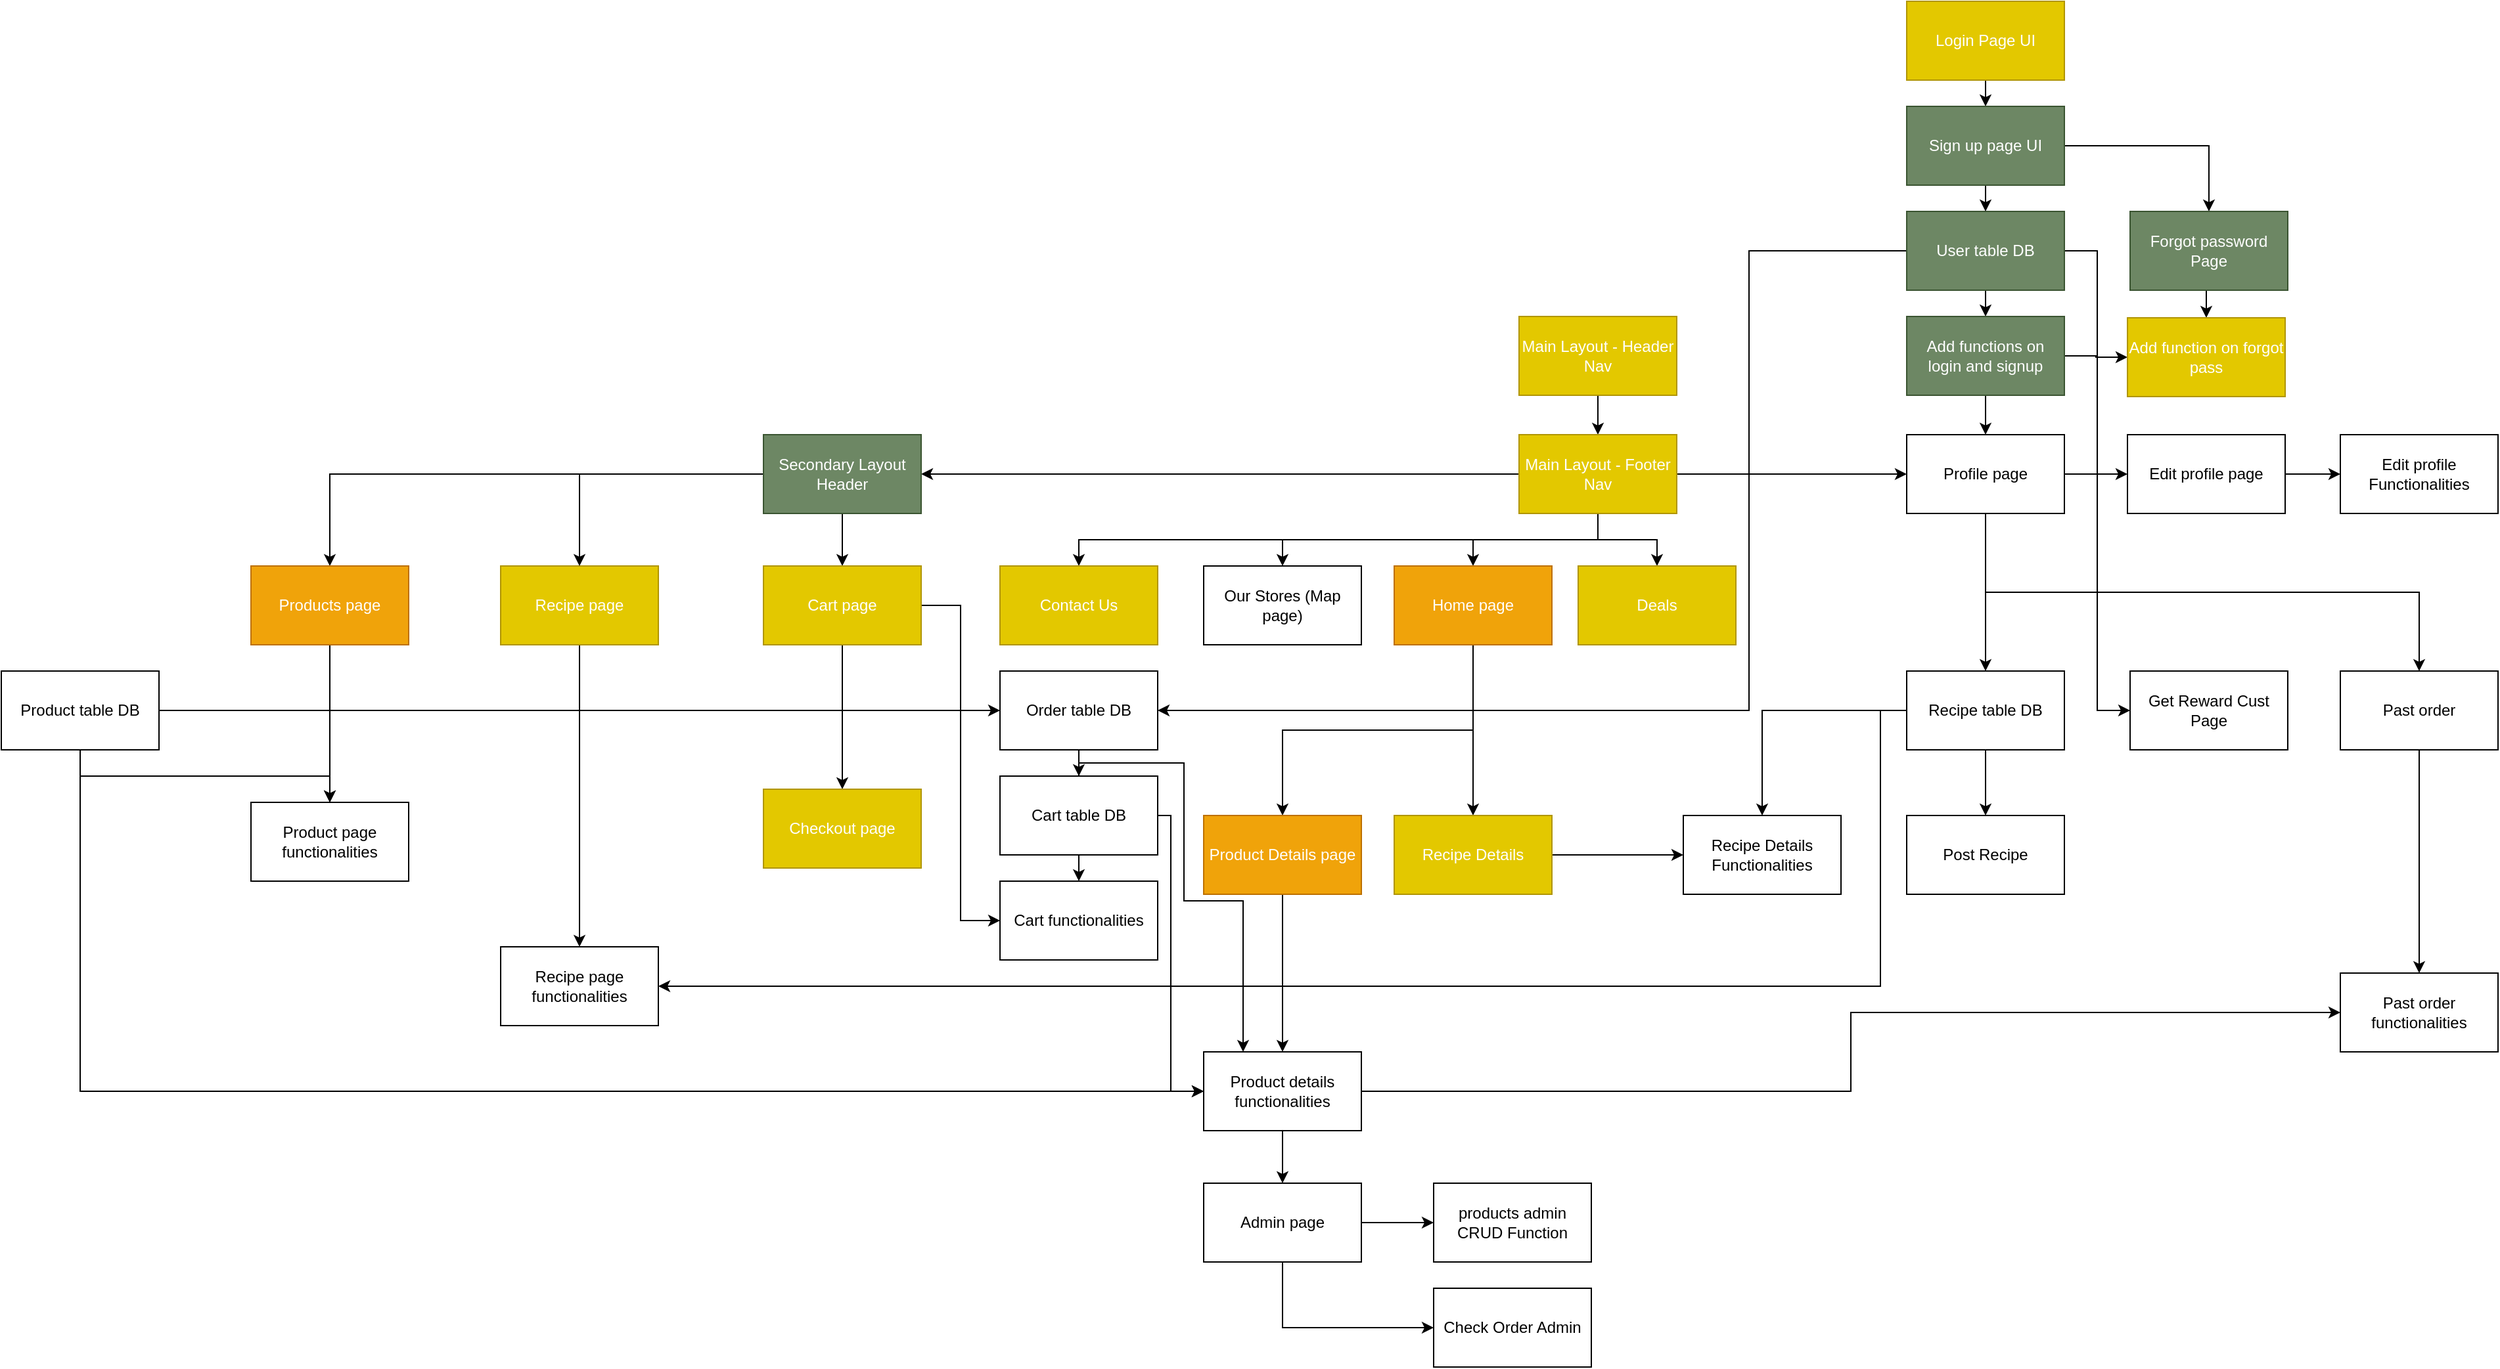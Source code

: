 <mxfile version="14.6.0" type="github">
  <diagram id="EjAZyQlA9bi8Vssz96Cd" name="Page-1">
    <mxGraphModel dx="2763" dy="561" grid="1" gridSize="10" guides="1" tooltips="1" connect="1" arrows="1" fold="1" page="1" pageScale="1" pageWidth="850" pageHeight="1100" math="0" shadow="0">
      <root>
        <mxCell id="0" />
        <mxCell id="1" parent="0" />
        <mxCell id="7hNnC6W6OJ4gPRdMk0Qo-4" style="edgeStyle=orthogonalEdgeStyle;rounded=0;orthogonalLoop=1;jettySize=auto;html=1;exitX=0.5;exitY=1;exitDx=0;exitDy=0;" parent="1" source="7hNnC6W6OJ4gPRdMk0Qo-1" target="7hNnC6W6OJ4gPRdMk0Qo-2" edge="1">
          <mxGeometry relative="1" as="geometry" />
        </mxCell>
        <mxCell id="7hNnC6W6OJ4gPRdMk0Qo-1" value="Main Layout - Header Nav" style="rounded=0;whiteSpace=wrap;html=1;fillColor=#e3c800;strokeColor=#B09500;fontColor=#ffffff;" parent="1" vertex="1">
          <mxGeometry x="65" y="280" width="120" height="60" as="geometry" />
        </mxCell>
        <mxCell id="7hNnC6W6OJ4gPRdMk0Qo-9" style="edgeStyle=orthogonalEdgeStyle;rounded=0;orthogonalLoop=1;jettySize=auto;html=1;exitX=0.5;exitY=1;exitDx=0;exitDy=0;entryX=0.5;entryY=0;entryDx=0;entryDy=0;" parent="1" source="7hNnC6W6OJ4gPRdMk0Qo-2" target="7hNnC6W6OJ4gPRdMk0Qo-6" edge="1">
          <mxGeometry relative="1" as="geometry" />
        </mxCell>
        <mxCell id="7hNnC6W6OJ4gPRdMk0Qo-10" style="edgeStyle=orthogonalEdgeStyle;rounded=0;orthogonalLoop=1;jettySize=auto;html=1;exitX=0.5;exitY=1;exitDx=0;exitDy=0;" parent="1" source="7hNnC6W6OJ4gPRdMk0Qo-2" target="7hNnC6W6OJ4gPRdMk0Qo-7" edge="1">
          <mxGeometry relative="1" as="geometry" />
        </mxCell>
        <mxCell id="7hNnC6W6OJ4gPRdMk0Qo-11" style="edgeStyle=orthogonalEdgeStyle;rounded=0;orthogonalLoop=1;jettySize=auto;html=1;exitX=0.5;exitY=1;exitDx=0;exitDy=0;entryX=0.5;entryY=0;entryDx=0;entryDy=0;" parent="1" source="7hNnC6W6OJ4gPRdMk0Qo-2" target="7hNnC6W6OJ4gPRdMk0Qo-8" edge="1">
          <mxGeometry relative="1" as="geometry" />
        </mxCell>
        <mxCell id="7hNnC6W6OJ4gPRdMk0Qo-16" style="edgeStyle=orthogonalEdgeStyle;rounded=0;orthogonalLoop=1;jettySize=auto;html=1;exitX=1;exitY=0.5;exitDx=0;exitDy=0;entryX=0;entryY=0.5;entryDx=0;entryDy=0;" parent="1" source="7hNnC6W6OJ4gPRdMk0Qo-2" target="7hNnC6W6OJ4gPRdMk0Qo-13" edge="1">
          <mxGeometry relative="1" as="geometry" />
        </mxCell>
        <mxCell id="7hNnC6W6OJ4gPRdMk0Qo-44" style="edgeStyle=orthogonalEdgeStyle;rounded=0;orthogonalLoop=1;jettySize=auto;html=1;exitX=0;exitY=0.5;exitDx=0;exitDy=0;entryX=1;entryY=0.5;entryDx=0;entryDy=0;" parent="1" source="7hNnC6W6OJ4gPRdMk0Qo-2" target="7hNnC6W6OJ4gPRdMk0Qo-43" edge="1">
          <mxGeometry relative="1" as="geometry" />
        </mxCell>
        <mxCell id="ZZ7q-gOLCSSVIoO6FzwP-2" style="edgeStyle=orthogonalEdgeStyle;rounded=0;orthogonalLoop=1;jettySize=auto;html=1;entryX=0.5;entryY=0;entryDx=0;entryDy=0;" parent="1" source="7hNnC6W6OJ4gPRdMk0Qo-2" target="ZZ7q-gOLCSSVIoO6FzwP-1" edge="1">
          <mxGeometry relative="1" as="geometry" />
        </mxCell>
        <mxCell id="7hNnC6W6OJ4gPRdMk0Qo-2" value="Main Layout - Footer Nav" style="rounded=0;whiteSpace=wrap;html=1;fillColor=#e3c800;strokeColor=#B09500;fontColor=#ffffff;" parent="1" vertex="1">
          <mxGeometry x="65" y="370" width="120" height="60" as="geometry" />
        </mxCell>
        <mxCell id="7hNnC6W6OJ4gPRdMk0Qo-30" style="edgeStyle=orthogonalEdgeStyle;rounded=0;orthogonalLoop=1;jettySize=auto;html=1;exitX=0.5;exitY=1;exitDx=0;exitDy=0;entryX=0.5;entryY=0;entryDx=0;entryDy=0;" parent="1" source="7hNnC6W6OJ4gPRdMk0Qo-5" target="7hNnC6W6OJ4gPRdMk0Qo-26" edge="1">
          <mxGeometry relative="1" as="geometry" />
        </mxCell>
        <mxCell id="7hNnC6W6OJ4gPRdMk0Qo-5" value="Login Page UI" style="rounded=0;whiteSpace=wrap;html=1;fillColor=#e3c800;strokeColor=#B09500;fontColor=#ffffff;" parent="1" vertex="1">
          <mxGeometry x="360" y="40" width="120" height="60" as="geometry" />
        </mxCell>
        <mxCell id="7hNnC6W6OJ4gPRdMk0Qo-14" style="edgeStyle=orthogonalEdgeStyle;rounded=0;orthogonalLoop=1;jettySize=auto;html=1;exitX=0.5;exitY=1;exitDx=0;exitDy=0;" parent="1" source="7hNnC6W6OJ4gPRdMk0Qo-6" target="7hNnC6W6OJ4gPRdMk0Qo-12" edge="1">
          <mxGeometry relative="1" as="geometry" />
        </mxCell>
        <mxCell id="7hNnC6W6OJ4gPRdMk0Qo-75" style="edgeStyle=orthogonalEdgeStyle;rounded=0;orthogonalLoop=1;jettySize=auto;html=1;exitX=0.5;exitY=1;exitDx=0;exitDy=0;entryX=0.5;entryY=0;entryDx=0;entryDy=0;" parent="1" source="7hNnC6W6OJ4gPRdMk0Qo-6" target="7hNnC6W6OJ4gPRdMk0Qo-69" edge="1">
          <mxGeometry relative="1" as="geometry" />
        </mxCell>
        <mxCell id="7hNnC6W6OJ4gPRdMk0Qo-6" value="Home page" style="rounded=0;whiteSpace=wrap;html=1;fillColor=#f0a30a;strokeColor=#BD7000;fontColor=#ffffff;" parent="1" vertex="1">
          <mxGeometry x="-30" y="470" width="120" height="60" as="geometry" />
        </mxCell>
        <mxCell id="7hNnC6W6OJ4gPRdMk0Qo-7" value="Our Stores (Map page)" style="rounded=0;whiteSpace=wrap;html=1;" parent="1" vertex="1">
          <mxGeometry x="-175" y="470" width="120" height="60" as="geometry" />
        </mxCell>
        <mxCell id="7hNnC6W6OJ4gPRdMk0Qo-8" value="Contact Us" style="rounded=0;whiteSpace=wrap;html=1;fillColor=#e3c800;strokeColor=#B09500;fontColor=#ffffff;" parent="1" vertex="1">
          <mxGeometry x="-330" y="470" width="120" height="60" as="geometry" />
        </mxCell>
        <mxCell id="7hNnC6W6OJ4gPRdMk0Qo-25" style="edgeStyle=orthogonalEdgeStyle;rounded=0;orthogonalLoop=1;jettySize=auto;html=1;exitX=1;exitY=0.5;exitDx=0;exitDy=0;entryX=0;entryY=0.5;entryDx=0;entryDy=0;" parent="1" source="7hNnC6W6OJ4gPRdMk0Qo-12" target="7hNnC6W6OJ4gPRdMk0Qo-23" edge="1">
          <mxGeometry relative="1" as="geometry" />
        </mxCell>
        <mxCell id="7hNnC6W6OJ4gPRdMk0Qo-12" value="Recipe Details" style="rounded=0;whiteSpace=wrap;html=1;fillColor=#e3c800;strokeColor=#B09500;fontColor=#ffffff;" parent="1" vertex="1">
          <mxGeometry x="-30" y="660" width="120" height="60" as="geometry" />
        </mxCell>
        <mxCell id="7hNnC6W6OJ4gPRdMk0Qo-51" value="" style="edgeStyle=orthogonalEdgeStyle;rounded=0;orthogonalLoop=1;jettySize=auto;html=1;" parent="1" source="7hNnC6W6OJ4gPRdMk0Qo-13" target="7hNnC6W6OJ4gPRdMk0Qo-50" edge="1">
          <mxGeometry relative="1" as="geometry" />
        </mxCell>
        <mxCell id="7hNnC6W6OJ4gPRdMk0Qo-59" value="" style="edgeStyle=orthogonalEdgeStyle;rounded=0;orthogonalLoop=1;jettySize=auto;html=1;" parent="1" source="7hNnC6W6OJ4gPRdMk0Qo-13" target="7hNnC6W6OJ4gPRdMk0Qo-58" edge="1">
          <mxGeometry relative="1" as="geometry" />
        </mxCell>
        <mxCell id="7hNnC6W6OJ4gPRdMk0Qo-113" style="edgeStyle=orthogonalEdgeStyle;rounded=0;orthogonalLoop=1;jettySize=auto;html=1;exitX=0.5;exitY=1;exitDx=0;exitDy=0;" parent="1" source="7hNnC6W6OJ4gPRdMk0Qo-13" target="7hNnC6W6OJ4gPRdMk0Qo-112" edge="1">
          <mxGeometry relative="1" as="geometry" />
        </mxCell>
        <mxCell id="7hNnC6W6OJ4gPRdMk0Qo-13" value="Profile page" style="rounded=0;whiteSpace=wrap;html=1;" parent="1" vertex="1">
          <mxGeometry x="360" y="370" width="120" height="60" as="geometry" />
        </mxCell>
        <mxCell id="7hNnC6W6OJ4gPRdMk0Qo-34" style="edgeStyle=orthogonalEdgeStyle;rounded=0;orthogonalLoop=1;jettySize=auto;html=1;exitX=0.5;exitY=1;exitDx=0;exitDy=0;entryX=0.5;entryY=0;entryDx=0;entryDy=0;" parent="1" source="7hNnC6W6OJ4gPRdMk0Qo-18" target="7hNnC6W6OJ4gPRdMk0Qo-33" edge="1">
          <mxGeometry relative="1" as="geometry" />
        </mxCell>
        <mxCell id="7hNnC6W6OJ4gPRdMk0Qo-84" style="edgeStyle=orthogonalEdgeStyle;rounded=0;orthogonalLoop=1;jettySize=auto;html=1;exitX=1;exitY=0.5;exitDx=0;exitDy=0;entryX=0;entryY=0.5;entryDx=0;entryDy=0;" parent="1" source="7hNnC6W6OJ4gPRdMk0Qo-18" target="7hNnC6W6OJ4gPRdMk0Qo-82" edge="1">
          <mxGeometry relative="1" as="geometry" />
        </mxCell>
        <mxCell id="7hNnC6W6OJ4gPRdMk0Qo-90" style="edgeStyle=orthogonalEdgeStyle;rounded=0;orthogonalLoop=1;jettySize=auto;html=1;exitX=0;exitY=0.5;exitDx=0;exitDy=0;entryX=1;entryY=0.5;entryDx=0;entryDy=0;" parent="1" source="7hNnC6W6OJ4gPRdMk0Qo-18" target="7hNnC6W6OJ4gPRdMk0Qo-88" edge="1">
          <mxGeometry relative="1" as="geometry">
            <Array as="points">
              <mxPoint x="240" y="230" />
              <mxPoint x="240" y="580" />
            </Array>
          </mxGeometry>
        </mxCell>
        <mxCell id="7hNnC6W6OJ4gPRdMk0Qo-18" value="User table DB" style="rounded=0;whiteSpace=wrap;html=1;fillColor=#6d8764;strokeColor=#3A5431;fontColor=#ffffff;" parent="1" vertex="1">
          <mxGeometry x="360" y="200" width="120" height="60" as="geometry" />
        </mxCell>
        <mxCell id="7hNnC6W6OJ4gPRdMk0Qo-21" value="Post Recipe" style="rounded=0;whiteSpace=wrap;html=1;" parent="1" vertex="1">
          <mxGeometry x="360" y="660" width="120" height="60" as="geometry" />
        </mxCell>
        <mxCell id="7hNnC6W6OJ4gPRdMk0Qo-23" value="Recipe Details Functionalities" style="rounded=0;whiteSpace=wrap;html=1;" parent="1" vertex="1">
          <mxGeometry x="190" y="660" width="120" height="60" as="geometry" />
        </mxCell>
        <mxCell id="7hNnC6W6OJ4gPRdMk0Qo-31" style="edgeStyle=orthogonalEdgeStyle;rounded=0;orthogonalLoop=1;jettySize=auto;html=1;exitX=0.5;exitY=1;exitDx=0;exitDy=0;entryX=0.5;entryY=0;entryDx=0;entryDy=0;" parent="1" source="7hNnC6W6OJ4gPRdMk0Qo-26" target="7hNnC6W6OJ4gPRdMk0Qo-18" edge="1">
          <mxGeometry relative="1" as="geometry" />
        </mxCell>
        <mxCell id="7hNnC6W6OJ4gPRdMk0Qo-38" style="edgeStyle=orthogonalEdgeStyle;rounded=0;orthogonalLoop=1;jettySize=auto;html=1;exitX=1;exitY=0.5;exitDx=0;exitDy=0;entryX=0.5;entryY=0;entryDx=0;entryDy=0;" parent="1" source="7hNnC6W6OJ4gPRdMk0Qo-26" target="7hNnC6W6OJ4gPRdMk0Qo-37" edge="1">
          <mxGeometry relative="1" as="geometry" />
        </mxCell>
        <mxCell id="7hNnC6W6OJ4gPRdMk0Qo-26" value="Sign up page UI" style="rounded=0;whiteSpace=wrap;html=1;fillColor=#6d8764;strokeColor=#3A5431;fontColor=#ffffff;" parent="1" vertex="1">
          <mxGeometry x="360" y="120" width="120" height="60" as="geometry" />
        </mxCell>
        <mxCell id="7hNnC6W6OJ4gPRdMk0Qo-35" style="edgeStyle=orthogonalEdgeStyle;rounded=0;orthogonalLoop=1;jettySize=auto;html=1;exitX=0.5;exitY=1;exitDx=0;exitDy=0;entryX=0.5;entryY=0;entryDx=0;entryDy=0;" parent="1" source="7hNnC6W6OJ4gPRdMk0Qo-33" target="7hNnC6W6OJ4gPRdMk0Qo-13" edge="1">
          <mxGeometry relative="1" as="geometry" />
        </mxCell>
        <mxCell id="7hNnC6W6OJ4gPRdMk0Qo-40" style="edgeStyle=orthogonalEdgeStyle;rounded=0;orthogonalLoop=1;jettySize=auto;html=1;exitX=1;exitY=0.5;exitDx=0;exitDy=0;entryX=0;entryY=0.5;entryDx=0;entryDy=0;" parent="1" source="7hNnC6W6OJ4gPRdMk0Qo-33" target="7hNnC6W6OJ4gPRdMk0Qo-39" edge="1">
          <mxGeometry relative="1" as="geometry" />
        </mxCell>
        <mxCell id="7hNnC6W6OJ4gPRdMk0Qo-33" value="Add functions on login and signup" style="rounded=0;whiteSpace=wrap;html=1;fillColor=#6d8764;strokeColor=#3A5431;fontColor=#ffffff;" parent="1" vertex="1">
          <mxGeometry x="360" y="280" width="120" height="60" as="geometry" />
        </mxCell>
        <mxCell id="7hNnC6W6OJ4gPRdMk0Qo-41" style="edgeStyle=orthogonalEdgeStyle;rounded=0;orthogonalLoop=1;jettySize=auto;html=1;exitX=0.5;exitY=1;exitDx=0;exitDy=0;entryX=0.5;entryY=0;entryDx=0;entryDy=0;" parent="1" source="7hNnC6W6OJ4gPRdMk0Qo-37" target="7hNnC6W6OJ4gPRdMk0Qo-39" edge="1">
          <mxGeometry relative="1" as="geometry" />
        </mxCell>
        <mxCell id="7hNnC6W6OJ4gPRdMk0Qo-37" value="Forgot password Page" style="rounded=0;whiteSpace=wrap;html=1;fillColor=#6d8764;strokeColor=#3A5431;fontColor=#ffffff;" parent="1" vertex="1">
          <mxGeometry x="530" y="200" width="120" height="60" as="geometry" />
        </mxCell>
        <mxCell id="7hNnC6W6OJ4gPRdMk0Qo-39" value="Add function on forgot pass" style="rounded=0;whiteSpace=wrap;html=1;fillColor=#e3c800;strokeColor=#B09500;fontColor=#ffffff;" parent="1" vertex="1">
          <mxGeometry x="528" y="281" width="120" height="60" as="geometry" />
        </mxCell>
        <mxCell id="7hNnC6W6OJ4gPRdMk0Qo-55" value="" style="edgeStyle=orthogonalEdgeStyle;rounded=0;orthogonalLoop=1;jettySize=auto;html=1;" parent="1" source="7hNnC6W6OJ4gPRdMk0Qo-42" target="7hNnC6W6OJ4gPRdMk0Qo-54" edge="1">
          <mxGeometry relative="1" as="geometry" />
        </mxCell>
        <mxCell id="7hNnC6W6OJ4gPRdMk0Qo-42" value="Recipe page" style="rounded=0;whiteSpace=wrap;html=1;fillColor=#e3c800;strokeColor=#B09500;fontColor=#ffffff;" parent="1" vertex="1">
          <mxGeometry x="-710" y="470" width="120" height="60" as="geometry" />
        </mxCell>
        <mxCell id="7hNnC6W6OJ4gPRdMk0Qo-46" value="" style="edgeStyle=orthogonalEdgeStyle;rounded=0;orthogonalLoop=1;jettySize=auto;html=1;" parent="1" source="7hNnC6W6OJ4gPRdMk0Qo-43" target="7hNnC6W6OJ4gPRdMk0Qo-42" edge="1">
          <mxGeometry relative="1" as="geometry" />
        </mxCell>
        <mxCell id="7hNnC6W6OJ4gPRdMk0Qo-63" style="edgeStyle=orthogonalEdgeStyle;rounded=0;orthogonalLoop=1;jettySize=auto;html=1;entryX=0.5;entryY=0;entryDx=0;entryDy=0;" parent="1" source="7hNnC6W6OJ4gPRdMk0Qo-43" target="7hNnC6W6OJ4gPRdMk0Qo-62" edge="1">
          <mxGeometry relative="1" as="geometry" />
        </mxCell>
        <mxCell id="7hNnC6W6OJ4gPRdMk0Qo-74" style="edgeStyle=orthogonalEdgeStyle;rounded=0;orthogonalLoop=1;jettySize=auto;html=1;exitX=0;exitY=0.5;exitDx=0;exitDy=0;entryX=0.5;entryY=0;entryDx=0;entryDy=0;" parent="1" source="7hNnC6W6OJ4gPRdMk0Qo-43" target="7hNnC6W6OJ4gPRdMk0Qo-68" edge="1">
          <mxGeometry relative="1" as="geometry" />
        </mxCell>
        <mxCell id="7hNnC6W6OJ4gPRdMk0Qo-43" value="Secondary Layout Header" style="rounded=0;whiteSpace=wrap;html=1;fillColor=#6d8764;strokeColor=#3A5431;fontColor=#ffffff;" parent="1" vertex="1">
          <mxGeometry x="-510" y="370" width="120" height="60" as="geometry" />
        </mxCell>
        <mxCell id="7hNnC6W6OJ4gPRdMk0Qo-52" value="" style="edgeStyle=orthogonalEdgeStyle;rounded=0;orthogonalLoop=1;jettySize=auto;html=1;" parent="1" source="7hNnC6W6OJ4gPRdMk0Qo-50" target="7hNnC6W6OJ4gPRdMk0Qo-21" edge="1">
          <mxGeometry relative="1" as="geometry" />
        </mxCell>
        <mxCell id="7hNnC6W6OJ4gPRdMk0Qo-53" style="edgeStyle=orthogonalEdgeStyle;rounded=0;orthogonalLoop=1;jettySize=auto;html=1;exitX=0;exitY=0.5;exitDx=0;exitDy=0;" parent="1" source="7hNnC6W6OJ4gPRdMk0Qo-50" target="7hNnC6W6OJ4gPRdMk0Qo-23" edge="1">
          <mxGeometry relative="1" as="geometry" />
        </mxCell>
        <mxCell id="7hNnC6W6OJ4gPRdMk0Qo-56" style="edgeStyle=orthogonalEdgeStyle;rounded=0;orthogonalLoop=1;jettySize=auto;html=1;exitX=0;exitY=0.5;exitDx=0;exitDy=0;entryX=1;entryY=0.5;entryDx=0;entryDy=0;" parent="1" source="7hNnC6W6OJ4gPRdMk0Qo-50" target="7hNnC6W6OJ4gPRdMk0Qo-54" edge="1">
          <mxGeometry relative="1" as="geometry">
            <Array as="points">
              <mxPoint x="340" y="580" />
              <mxPoint x="340" y="790" />
            </Array>
          </mxGeometry>
        </mxCell>
        <mxCell id="7hNnC6W6OJ4gPRdMk0Qo-50" value="Recipe table DB" style="rounded=0;whiteSpace=wrap;html=1;" parent="1" vertex="1">
          <mxGeometry x="360" y="550" width="120" height="60" as="geometry" />
        </mxCell>
        <mxCell id="7hNnC6W6OJ4gPRdMk0Qo-54" value="Recipe page functionalities" style="rounded=0;whiteSpace=wrap;html=1;" parent="1" vertex="1">
          <mxGeometry x="-710" y="760" width="120" height="60" as="geometry" />
        </mxCell>
        <mxCell id="7hNnC6W6OJ4gPRdMk0Qo-61" value="" style="edgeStyle=orthogonalEdgeStyle;rounded=0;orthogonalLoop=1;jettySize=auto;html=1;" parent="1" source="7hNnC6W6OJ4gPRdMk0Qo-58" target="7hNnC6W6OJ4gPRdMk0Qo-60" edge="1">
          <mxGeometry relative="1" as="geometry" />
        </mxCell>
        <mxCell id="7hNnC6W6OJ4gPRdMk0Qo-58" value="Edit profile page" style="rounded=0;whiteSpace=wrap;html=1;" parent="1" vertex="1">
          <mxGeometry x="528" y="370" width="120" height="60" as="geometry" />
        </mxCell>
        <mxCell id="7hNnC6W6OJ4gPRdMk0Qo-60" value="Edit profile Functionalities" style="rounded=0;whiteSpace=wrap;html=1;" parent="1" vertex="1">
          <mxGeometry x="690" y="370" width="120" height="60" as="geometry" />
        </mxCell>
        <mxCell id="7hNnC6W6OJ4gPRdMk0Qo-67" style="edgeStyle=orthogonalEdgeStyle;rounded=0;orthogonalLoop=1;jettySize=auto;html=1;exitX=0.5;exitY=1;exitDx=0;exitDy=0;" parent="1" source="7hNnC6W6OJ4gPRdMk0Qo-62" target="7hNnC6W6OJ4gPRdMk0Qo-66" edge="1">
          <mxGeometry relative="1" as="geometry" />
        </mxCell>
        <mxCell id="7hNnC6W6OJ4gPRdMk0Qo-78" style="edgeStyle=orthogonalEdgeStyle;rounded=0;orthogonalLoop=1;jettySize=auto;html=1;exitX=1;exitY=0.5;exitDx=0;exitDy=0;entryX=0;entryY=0.5;entryDx=0;entryDy=0;" parent="1" source="7hNnC6W6OJ4gPRdMk0Qo-62" target="7hNnC6W6OJ4gPRdMk0Qo-77" edge="1">
          <mxGeometry relative="1" as="geometry" />
        </mxCell>
        <mxCell id="7hNnC6W6OJ4gPRdMk0Qo-62" value="Cart page" style="rounded=0;whiteSpace=wrap;html=1;fillColor=#e3c800;strokeColor=#B09500;fontColor=#ffffff;" parent="1" vertex="1">
          <mxGeometry x="-510" y="470" width="120" height="60" as="geometry" />
        </mxCell>
        <mxCell id="7hNnC6W6OJ4gPRdMk0Qo-66" value="Checkout page" style="rounded=0;whiteSpace=wrap;html=1;fillColor=#e3c800;strokeColor=#B09500;fontColor=#ffffff;" parent="1" vertex="1">
          <mxGeometry x="-510" y="640" width="120" height="60" as="geometry" />
        </mxCell>
        <mxCell id="7hNnC6W6OJ4gPRdMk0Qo-87" value="" style="edgeStyle=orthogonalEdgeStyle;rounded=0;orthogonalLoop=1;jettySize=auto;html=1;" parent="1" source="7hNnC6W6OJ4gPRdMk0Qo-68" target="7hNnC6W6OJ4gPRdMk0Qo-72" edge="1">
          <mxGeometry relative="1" as="geometry" />
        </mxCell>
        <mxCell id="7hNnC6W6OJ4gPRdMk0Qo-68" value="Products page" style="rounded=0;whiteSpace=wrap;html=1;fillColor=#f0a30a;strokeColor=#BD7000;fontColor=#ffffff;" parent="1" vertex="1">
          <mxGeometry x="-900" y="470" width="120" height="60" as="geometry" />
        </mxCell>
        <mxCell id="7hNnC6W6OJ4gPRdMk0Qo-71" style="edgeStyle=orthogonalEdgeStyle;rounded=0;orthogonalLoop=1;jettySize=auto;html=1;exitX=0.5;exitY=1;exitDx=0;exitDy=0;entryX=0.5;entryY=0;entryDx=0;entryDy=0;" parent="1" source="7hNnC6W6OJ4gPRdMk0Qo-69" target="7hNnC6W6OJ4gPRdMk0Qo-70" edge="1">
          <mxGeometry relative="1" as="geometry" />
        </mxCell>
        <mxCell id="7hNnC6W6OJ4gPRdMk0Qo-69" value="Product Details page" style="rounded=0;whiteSpace=wrap;html=1;fillColor=#f0a30a;strokeColor=#BD7000;fontColor=#ffffff;" parent="1" vertex="1">
          <mxGeometry x="-175" y="660" width="120" height="60" as="geometry" />
        </mxCell>
        <mxCell id="7hNnC6W6OJ4gPRdMk0Qo-107" style="edgeStyle=orthogonalEdgeStyle;rounded=0;orthogonalLoop=1;jettySize=auto;html=1;exitX=0.5;exitY=1;exitDx=0;exitDy=0;entryX=0.5;entryY=0;entryDx=0;entryDy=0;" parent="1" source="7hNnC6W6OJ4gPRdMk0Qo-70" target="7hNnC6W6OJ4gPRdMk0Qo-106" edge="1">
          <mxGeometry relative="1" as="geometry" />
        </mxCell>
        <mxCell id="7hNnC6W6OJ4gPRdMk0Qo-115" style="edgeStyle=orthogonalEdgeStyle;rounded=0;orthogonalLoop=1;jettySize=auto;html=1;exitX=1;exitY=0.5;exitDx=0;exitDy=0;entryX=0;entryY=0.5;entryDx=0;entryDy=0;" parent="1" source="7hNnC6W6OJ4gPRdMk0Qo-70" target="7hNnC6W6OJ4gPRdMk0Qo-114" edge="1">
          <mxGeometry relative="1" as="geometry" />
        </mxCell>
        <mxCell id="7hNnC6W6OJ4gPRdMk0Qo-70" value="Product details functionalities" style="rounded=0;whiteSpace=wrap;html=1;" parent="1" vertex="1">
          <mxGeometry x="-175" y="840" width="120" height="60" as="geometry" />
        </mxCell>
        <mxCell id="7hNnC6W6OJ4gPRdMk0Qo-72" value="Product page functionalities" style="rounded=0;whiteSpace=wrap;html=1;" parent="1" vertex="1">
          <mxGeometry x="-900" y="650" width="120" height="60" as="geometry" />
        </mxCell>
        <mxCell id="7hNnC6W6OJ4gPRdMk0Qo-79" style="edgeStyle=orthogonalEdgeStyle;rounded=0;orthogonalLoop=1;jettySize=auto;html=1;exitX=0.5;exitY=1;exitDx=0;exitDy=0;entryX=0.5;entryY=0;entryDx=0;entryDy=0;" parent="1" source="7hNnC6W6OJ4gPRdMk0Qo-73" target="7hNnC6W6OJ4gPRdMk0Qo-72" edge="1">
          <mxGeometry relative="1" as="geometry" />
        </mxCell>
        <mxCell id="7hNnC6W6OJ4gPRdMk0Qo-85" style="edgeStyle=orthogonalEdgeStyle;rounded=0;orthogonalLoop=1;jettySize=auto;html=1;exitX=0.5;exitY=1;exitDx=0;exitDy=0;entryX=0;entryY=0.5;entryDx=0;entryDy=0;" parent="1" source="7hNnC6W6OJ4gPRdMk0Qo-73" target="7hNnC6W6OJ4gPRdMk0Qo-70" edge="1">
          <mxGeometry relative="1" as="geometry" />
        </mxCell>
        <mxCell id="7hNnC6W6OJ4gPRdMk0Qo-89" style="edgeStyle=orthogonalEdgeStyle;rounded=0;orthogonalLoop=1;jettySize=auto;html=1;exitX=1;exitY=0.5;exitDx=0;exitDy=0;" parent="1" source="7hNnC6W6OJ4gPRdMk0Qo-73" target="7hNnC6W6OJ4gPRdMk0Qo-88" edge="1">
          <mxGeometry relative="1" as="geometry" />
        </mxCell>
        <mxCell id="7hNnC6W6OJ4gPRdMk0Qo-73" value="Product table DB" style="rounded=0;whiteSpace=wrap;html=1;" parent="1" vertex="1">
          <mxGeometry x="-1090" y="550" width="120" height="60" as="geometry" />
        </mxCell>
        <mxCell id="7hNnC6W6OJ4gPRdMk0Qo-77" value="Cart functionalities" style="rounded=0;whiteSpace=wrap;html=1;" parent="1" vertex="1">
          <mxGeometry x="-330" y="710" width="120" height="60" as="geometry" />
        </mxCell>
        <mxCell id="7hNnC6W6OJ4gPRdMk0Qo-82" value="Get Reward Cust Page" style="rounded=0;whiteSpace=wrap;html=1;" parent="1" vertex="1">
          <mxGeometry x="530" y="550" width="120" height="60" as="geometry" />
        </mxCell>
        <mxCell id="7hNnC6W6OJ4gPRdMk0Qo-94" style="edgeStyle=orthogonalEdgeStyle;rounded=0;orthogonalLoop=1;jettySize=auto;html=1;exitX=0.5;exitY=1;exitDx=0;exitDy=0;entryX=0.25;entryY=0;entryDx=0;entryDy=0;" parent="1" source="7hNnC6W6OJ4gPRdMk0Qo-88" target="7hNnC6W6OJ4gPRdMk0Qo-70" edge="1">
          <mxGeometry relative="1" as="geometry">
            <Array as="points">
              <mxPoint x="-270" y="620" />
              <mxPoint x="-190" y="620" />
              <mxPoint x="-190" y="725" />
              <mxPoint x="-145" y="725" />
            </Array>
          </mxGeometry>
        </mxCell>
        <mxCell id="7hNnC6W6OJ4gPRdMk0Qo-97" style="edgeStyle=orthogonalEdgeStyle;rounded=0;orthogonalLoop=1;jettySize=auto;html=1;exitX=0.5;exitY=1;exitDx=0;exitDy=0;" parent="1" source="7hNnC6W6OJ4gPRdMk0Qo-88" target="7hNnC6W6OJ4gPRdMk0Qo-95" edge="1">
          <mxGeometry relative="1" as="geometry" />
        </mxCell>
        <mxCell id="7hNnC6W6OJ4gPRdMk0Qo-88" value="Order table DB" style="rounded=0;whiteSpace=wrap;html=1;" parent="1" vertex="1">
          <mxGeometry x="-330" y="550" width="120" height="60" as="geometry" />
        </mxCell>
        <mxCell id="7hNnC6W6OJ4gPRdMk0Qo-96" style="edgeStyle=orthogonalEdgeStyle;rounded=0;orthogonalLoop=1;jettySize=auto;html=1;exitX=1;exitY=0.5;exitDx=0;exitDy=0;entryX=0;entryY=0.5;entryDx=0;entryDy=0;" parent="1" source="7hNnC6W6OJ4gPRdMk0Qo-95" target="7hNnC6W6OJ4gPRdMk0Qo-70" edge="1">
          <mxGeometry relative="1" as="geometry">
            <Array as="points">
              <mxPoint x="-200" y="660" />
              <mxPoint x="-200" y="870" />
            </Array>
          </mxGeometry>
        </mxCell>
        <mxCell id="7hNnC6W6OJ4gPRdMk0Qo-98" style="edgeStyle=orthogonalEdgeStyle;rounded=0;orthogonalLoop=1;jettySize=auto;html=1;exitX=0.5;exitY=1;exitDx=0;exitDy=0;entryX=0.5;entryY=0;entryDx=0;entryDy=0;" parent="1" source="7hNnC6W6OJ4gPRdMk0Qo-95" target="7hNnC6W6OJ4gPRdMk0Qo-77" edge="1">
          <mxGeometry relative="1" as="geometry" />
        </mxCell>
        <mxCell id="7hNnC6W6OJ4gPRdMk0Qo-95" value="Cart table DB" style="rounded=0;whiteSpace=wrap;html=1;" parent="1" vertex="1">
          <mxGeometry x="-330" y="630" width="120" height="60" as="geometry" />
        </mxCell>
        <mxCell id="7hNnC6W6OJ4gPRdMk0Qo-109" value="" style="edgeStyle=orthogonalEdgeStyle;rounded=0;orthogonalLoop=1;jettySize=auto;html=1;" parent="1" source="7hNnC6W6OJ4gPRdMk0Qo-106" target="7hNnC6W6OJ4gPRdMk0Qo-108" edge="1">
          <mxGeometry relative="1" as="geometry" />
        </mxCell>
        <mxCell id="7hNnC6W6OJ4gPRdMk0Qo-111" style="edgeStyle=orthogonalEdgeStyle;rounded=0;orthogonalLoop=1;jettySize=auto;html=1;exitX=0.5;exitY=1;exitDx=0;exitDy=0;entryX=0;entryY=0.5;entryDx=0;entryDy=0;" parent="1" source="7hNnC6W6OJ4gPRdMk0Qo-106" target="7hNnC6W6OJ4gPRdMk0Qo-110" edge="1">
          <mxGeometry relative="1" as="geometry" />
        </mxCell>
        <mxCell id="7hNnC6W6OJ4gPRdMk0Qo-106" value="Admin page" style="rounded=0;whiteSpace=wrap;html=1;" parent="1" vertex="1">
          <mxGeometry x="-175" y="940" width="120" height="60" as="geometry" />
        </mxCell>
        <mxCell id="7hNnC6W6OJ4gPRdMk0Qo-108" value="products admin CRUD Function" style="rounded=0;whiteSpace=wrap;html=1;" parent="1" vertex="1">
          <mxGeometry y="940" width="120" height="60" as="geometry" />
        </mxCell>
        <mxCell id="7hNnC6W6OJ4gPRdMk0Qo-110" value="Check Order Admin" style="rounded=0;whiteSpace=wrap;html=1;" parent="1" vertex="1">
          <mxGeometry y="1020" width="120" height="60" as="geometry" />
        </mxCell>
        <mxCell id="7hNnC6W6OJ4gPRdMk0Qo-116" style="edgeStyle=orthogonalEdgeStyle;rounded=0;orthogonalLoop=1;jettySize=auto;html=1;exitX=0.5;exitY=1;exitDx=0;exitDy=0;" parent="1" source="7hNnC6W6OJ4gPRdMk0Qo-112" target="7hNnC6W6OJ4gPRdMk0Qo-114" edge="1">
          <mxGeometry relative="1" as="geometry" />
        </mxCell>
        <mxCell id="7hNnC6W6OJ4gPRdMk0Qo-112" value="Past order" style="rounded=0;whiteSpace=wrap;html=1;" parent="1" vertex="1">
          <mxGeometry x="690" y="550" width="120" height="60" as="geometry" />
        </mxCell>
        <mxCell id="7hNnC6W6OJ4gPRdMk0Qo-114" value="Past order functionalities" style="rounded=0;whiteSpace=wrap;html=1;" parent="1" vertex="1">
          <mxGeometry x="690" y="780" width="120" height="60" as="geometry" />
        </mxCell>
        <mxCell id="ZZ7q-gOLCSSVIoO6FzwP-1" value="Deals" style="rounded=0;whiteSpace=wrap;html=1;fillColor=#e3c800;strokeColor=#B09500;fontColor=#ffffff;" parent="1" vertex="1">
          <mxGeometry x="110" y="470" width="120" height="60" as="geometry" />
        </mxCell>
      </root>
    </mxGraphModel>
  </diagram>
</mxfile>
